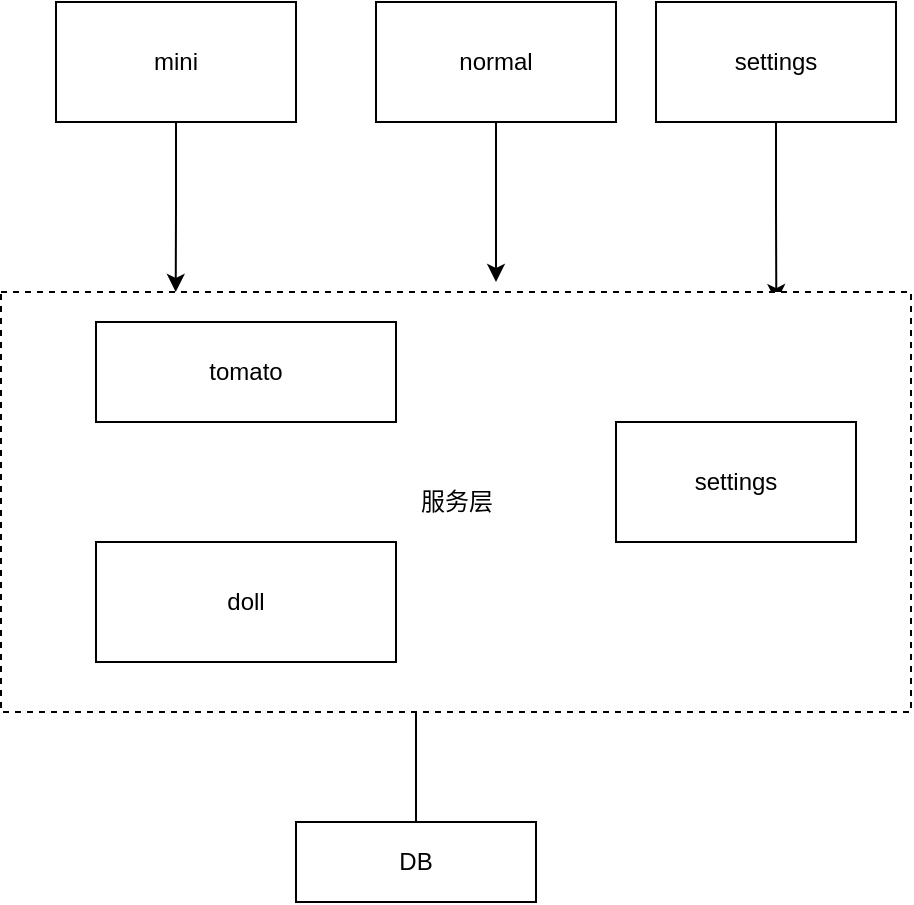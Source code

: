 <mxfile version="12.2.6" type="github" pages="1">
  <diagram id="oxUE35C-dci_7Ewnx6RE" name="Page-1">
    <mxGraphModel dx="1353" dy="802" grid="1" gridSize="10" guides="1" tooltips="1" connect="1" arrows="1" fold="1" page="1" pageScale="1" pageWidth="827" pageHeight="1169" math="0" shadow="0">
      <root>
        <mxCell id="0"/>
        <mxCell id="1" parent="0"/>
        <mxCell id="fvC0eqUDQnkk70AGBvox-9" style="edgeStyle=orthogonalEdgeStyle;rounded=0;orthogonalLoop=1;jettySize=auto;html=1;exitX=0.5;exitY=1;exitDx=0;exitDy=0;entryX=0.192;entryY=0;entryDx=0;entryDy=0;entryPerimeter=0;" parent="1" source="fvC0eqUDQnkk70AGBvox-6" target="fvC0eqUDQnkk70AGBvox-17" edge="1">
          <mxGeometry relative="1" as="geometry">
            <mxPoint x="315" y="310" as="targetPoint"/>
          </mxGeometry>
        </mxCell>
        <mxCell id="fvC0eqUDQnkk70AGBvox-6" value="mini" style="rounded=0;whiteSpace=wrap;html=1;" parent="1" vertex="1">
          <mxGeometry x="210" y="170" width="120" height="60" as="geometry"/>
        </mxCell>
        <mxCell id="fvC0eqUDQnkk70AGBvox-10" style="edgeStyle=orthogonalEdgeStyle;rounded=0;orthogonalLoop=1;jettySize=auto;html=1;" parent="1" source="fvC0eqUDQnkk70AGBvox-7" edge="1">
          <mxGeometry relative="1" as="geometry">
            <mxPoint x="430" y="310" as="targetPoint"/>
          </mxGeometry>
        </mxCell>
        <mxCell id="fvC0eqUDQnkk70AGBvox-7" value="normal" style="rounded=0;whiteSpace=wrap;html=1;" parent="1" vertex="1">
          <mxGeometry x="370" y="170" width="120" height="60" as="geometry"/>
        </mxCell>
        <mxCell id="fvC0eqUDQnkk70AGBvox-21" style="edgeStyle=orthogonalEdgeStyle;rounded=0;orthogonalLoop=1;jettySize=auto;html=1;entryX=0.852;entryY=0.024;entryDx=0;entryDy=0;entryPerimeter=0;" parent="1" source="fvC0eqUDQnkk70AGBvox-8" target="fvC0eqUDQnkk70AGBvox-17" edge="1">
          <mxGeometry relative="1" as="geometry"/>
        </mxCell>
        <mxCell id="fvC0eqUDQnkk70AGBvox-8" value="settings" style="rounded=0;whiteSpace=wrap;html=1;" parent="1" vertex="1">
          <mxGeometry x="510" y="170" width="120" height="60" as="geometry"/>
        </mxCell>
        <mxCell id="fvC0eqUDQnkk70AGBvox-14" style="edgeStyle=orthogonalEdgeStyle;rounded=0;orthogonalLoop=1;jettySize=auto;html=1;" parent="1" source="fvC0eqUDQnkk70AGBvox-13" edge="1">
          <mxGeometry relative="1" as="geometry">
            <mxPoint x="390" y="510" as="targetPoint"/>
          </mxGeometry>
        </mxCell>
        <mxCell id="fvC0eqUDQnkk70AGBvox-13" value="DB" style="rounded=0;whiteSpace=wrap;html=1;" parent="1" vertex="1">
          <mxGeometry x="330" y="580" width="120" height="40" as="geometry"/>
        </mxCell>
        <mxCell id="fvC0eqUDQnkk70AGBvox-17" value="服务层" style="rounded=0;whiteSpace=wrap;html=1;dashed=1;" parent="1" vertex="1">
          <mxGeometry x="182.5" y="315" width="455" height="210" as="geometry"/>
        </mxCell>
        <mxCell id="fvC0eqUDQnkk70AGBvox-19" value="tomato" style="rounded=0;whiteSpace=wrap;html=1;" parent="1" vertex="1">
          <mxGeometry x="230" y="330" width="150" height="50" as="geometry"/>
        </mxCell>
        <mxCell id="fvC0eqUDQnkk70AGBvox-20" value="doll" style="rounded=0;whiteSpace=wrap;html=1;" parent="1" vertex="1">
          <mxGeometry x="230" y="440" width="150" height="60" as="geometry"/>
        </mxCell>
        <mxCell id="fvC0eqUDQnkk70AGBvox-22" value="settings" style="rounded=0;whiteSpace=wrap;html=1;" parent="1" vertex="1">
          <mxGeometry x="490" y="380" width="120" height="60" as="geometry"/>
        </mxCell>
      </root>
    </mxGraphModel>
  </diagram>
</mxfile>
